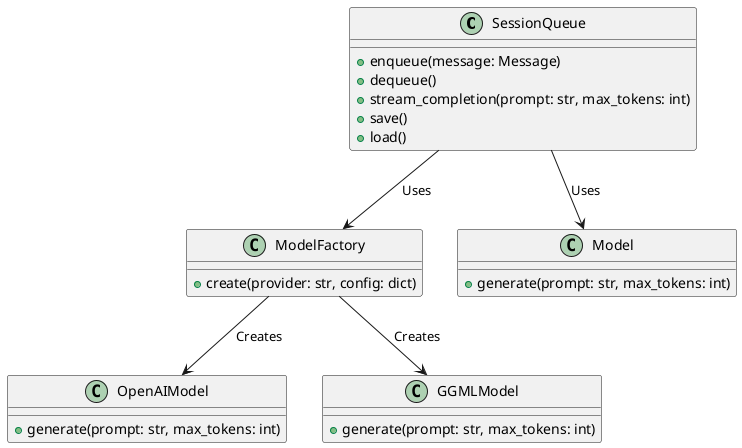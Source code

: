@startuml
' Define classes

class SessionQueue {
  +enqueue(message: Message)
  +dequeue()
  +stream_completion(prompt: str, max_tokens: int)
  +save()
  +load()
}

class ModelFactory {
  +create(provider: str, config: dict)
}

class Model {
  +generate(prompt: str, max_tokens: int)
}

class OpenAIModel {
  +generate(prompt: str, max_tokens: int)
}

class GGMLModel {
  +generate(prompt: str, max_tokens: int)
}

' Define relationships

SessionQueue --> ModelFactory : Uses
SessionQueue --> Model : Uses
ModelFactory --> OpenAIModel : Creates
ModelFactory --> GGMLModel : Creates
@enduml